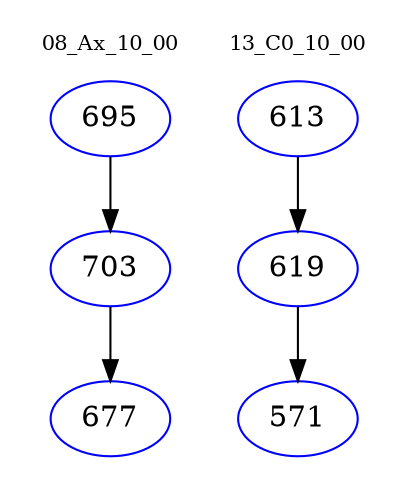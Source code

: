 digraph{
subgraph cluster_0 {
color = white
label = "08_Ax_10_00";
fontsize=10;
T0_695 [label="695", color="blue"]
T0_695 -> T0_703 [color="black"]
T0_703 [label="703", color="blue"]
T0_703 -> T0_677 [color="black"]
T0_677 [label="677", color="blue"]
}
subgraph cluster_1 {
color = white
label = "13_C0_10_00";
fontsize=10;
T1_613 [label="613", color="blue"]
T1_613 -> T1_619 [color="black"]
T1_619 [label="619", color="blue"]
T1_619 -> T1_571 [color="black"]
T1_571 [label="571", color="blue"]
}
}
